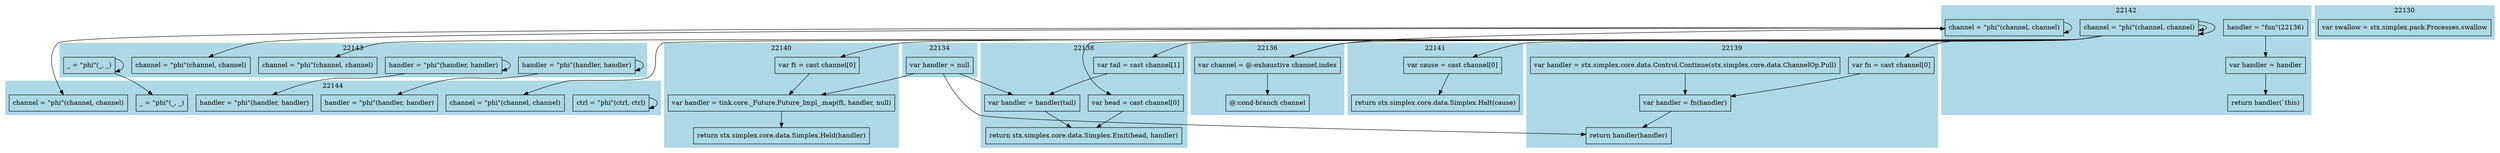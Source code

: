 digraph graphname {
e22144_true_0 -> e22144_true_0;
e22143_true_0 -> e22143_true_0;
e22143_true_0 -> e22144_true_1;
e22143_true_1 -> e22143_true_1;
e22143_true_1 -> e22144_true_2;
e22142_true_0 -> e22141_false_0;
e22142_true_0 -> e22142_true_0;
e22142_true_0 -> e22140_false_0;
e22142_true_0 -> e22139_false_0;
e22142_true_0 -> e22138_false_1;
e22142_true_0 -> e22138_false_0;
e22142_true_0 -> e22136_false_0;
e22142_true_0 -> e22142_true_0;
e22142_true_0 -> e22143_true_2;
e22142_true_0 -> e22144_true_3;
e22142_true_1 -> e22142_true_1;
e22142_true_1 -> e22143_true_3;
e22142_true_1 -> e22144_true_4;
e22143_true_4 -> e22143_true_4;
e22143_true_4 -> e22144_true_5;
e22134_false_0 -> e22140_false_1;
e22134_false_0 -> e22139_false_3;
e22134_false_0 -> e22138_false_2;
e22136_false_0 -> e22142_true_1;
e22136_false_0 -> e22136_false_1;
e22138_false_0 -> e22138_false_2;
e22138_false_1 -> e22138_false_3;
e22138_false_2 -> e22138_false_3;
e22139_false_0 -> e22139_false_2;
e22139_false_1 -> e22139_false_2;
e22139_false_2 -> e22139_false_3;
e22140_false_0 -> e22140_false_1;
e22140_false_1 -> e22140_false_2;
e22141_false_0 -> e22141_false_1;
e22142_false_0 -> e22142_false_1;
e22142_false_1 -> e22142_false_2;
subgraph cluster_22144 {
label=22144;
style=filled;
color=lightblue;
e22144_true_5[shape=box,label="handler = \"phi\"(handler, handler)"];
e22144_true_4[shape=box,label="channel = \"phi\"(channel, channel)"];
e22144_true_3[shape=box,label="channel = \"phi\"(channel, channel)"];
e22144_true_2[shape=box,label="handler = \"phi\"(handler, handler)"];
e22144_true_1[shape=box,label="_ = \"phi\"(_, _)"];
e22144_true_0[shape=box,label="ctrl = \"phi\"(ctrl, ctrl)"];
}
subgraph cluster_22143 {
label=22143;
style=filled;
color=lightblue;
e22143_true_4[shape=box,label="handler = \"phi\"(handler, handler)"];
e22143_true_3[shape=box,label="channel = \"phi\"(channel, channel)"];
e22143_true_2[shape=box,label="channel = \"phi\"(channel, channel)"];
e22143_true_1[shape=box,label="handler = \"phi\"(handler, handler)"];
e22143_true_0[shape=box,label="_ = \"phi\"(_, _)"];
}
subgraph cluster_22142 {
label=22142;
style=filled;
color=lightblue;
e22142_false_2[shape=box,label="return handler(`this)"];
e22142_false_1[shape=box,label="var handler = handler"];
e22142_false_0[shape=box,label="handler = \"fun\"(22136)"];
e22142_true_1[shape=box,label="channel = \"phi\"(channel, channel)"];
e22142_true_0[shape=box,label="channel = \"phi\"(channel, channel)"];
}
subgraph cluster_22141 {
label=22141;
style=filled;
color=lightblue;
e22141_false_1[shape=box,label="return stx.simplex.core.data.Simplex.Halt(cause)"];
e22141_false_0[shape=box,label="var cause = cast channel[0]"];
}
subgraph cluster_22140 {
label=22140;
style=filled;
color=lightblue;
e22140_false_2[shape=box,label="return stx.simplex.core.data.Simplex.Held(handler)"];
e22140_false_1[shape=box,label="var handler = tink.core._Future.Future_Impl_.map(ft, handler, null)"];
e22140_false_0[shape=box,label="var ft = cast channel[0]"];
}
subgraph cluster_22139 {
label=22139;
style=filled;
color=lightblue;
e22139_false_3[shape=box,label="return handler(handler)"];
e22139_false_2[shape=box,label="var handler = fn(handler)"];
e22139_false_1[shape=box,label="var handler = stx.simplex.core.data.Control.Continue(stx.simplex.core.data.ChannelOp.Pull)"];
e22139_false_0[shape=box,label="var fn = cast channel[0]"];
}
subgraph cluster_22138 {
label=22138;
style=filled;
color=lightblue;
e22138_false_3[shape=box,label="return stx.simplex.core.data.Simplex.Emit(head, handler)"];
e22138_false_2[shape=box,label="var handler = handler(tail)"];
e22138_false_1[shape=box,label="var head = cast channel[0]"];
e22138_false_0[shape=box,label="var tail = cast channel[1]"];
}
subgraph cluster_22136 {
label=22136;
style=filled;
color=lightblue;
e22136_false_1[shape=box,label="@:cond-branch channel"];
e22136_false_0[shape=box,label="var channel = @:exhaustive channel.index"];
}
subgraph cluster_22134 {
label=22134;
style=filled;
color=lightblue;
e22134_false_0[shape=box,label="var handler = null"];
}
subgraph cluster_22130 {
label=22130;
style=filled;
color=lightblue;
e22130_false_0[shape=box,label="var swallow = stx.simplex.pack.Processes.swallow"];
}
}

